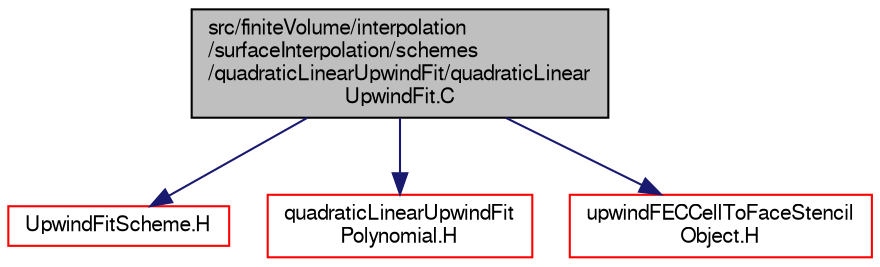 digraph "src/finiteVolume/interpolation/surfaceInterpolation/schemes/quadraticLinearUpwindFit/quadraticLinearUpwindFit.C"
{
  bgcolor="transparent";
  edge [fontname="FreeSans",fontsize="10",labelfontname="FreeSans",labelfontsize="10"];
  node [fontname="FreeSans",fontsize="10",shape=record];
  Node0 [label="src/finiteVolume/interpolation\l/surfaceInterpolation/schemes\l/quadraticLinearUpwindFit/quadraticLinear\lUpwindFit.C",height=0.2,width=0.4,color="black", fillcolor="grey75", style="filled", fontcolor="black"];
  Node0 -> Node1 [color="midnightblue",fontsize="10",style="solid",fontname="FreeSans"];
  Node1 [label="UpwindFitScheme.H",height=0.2,width=0.4,color="red",URL="$a04295.html"];
  Node0 -> Node273 [color="midnightblue",fontsize="10",style="solid",fontname="FreeSans"];
  Node273 [label="quadraticLinearUpwindFit\lPolynomial.H",height=0.2,width=0.4,color="red",URL="$a04262.html"];
  Node0 -> Node274 [color="midnightblue",fontsize="10",style="solid",fontname="FreeSans"];
  Node274 [label="upwindFECCellToFaceStencil\lObject.H",height=0.2,width=0.4,color="red",URL="$a03488.html"];
}
